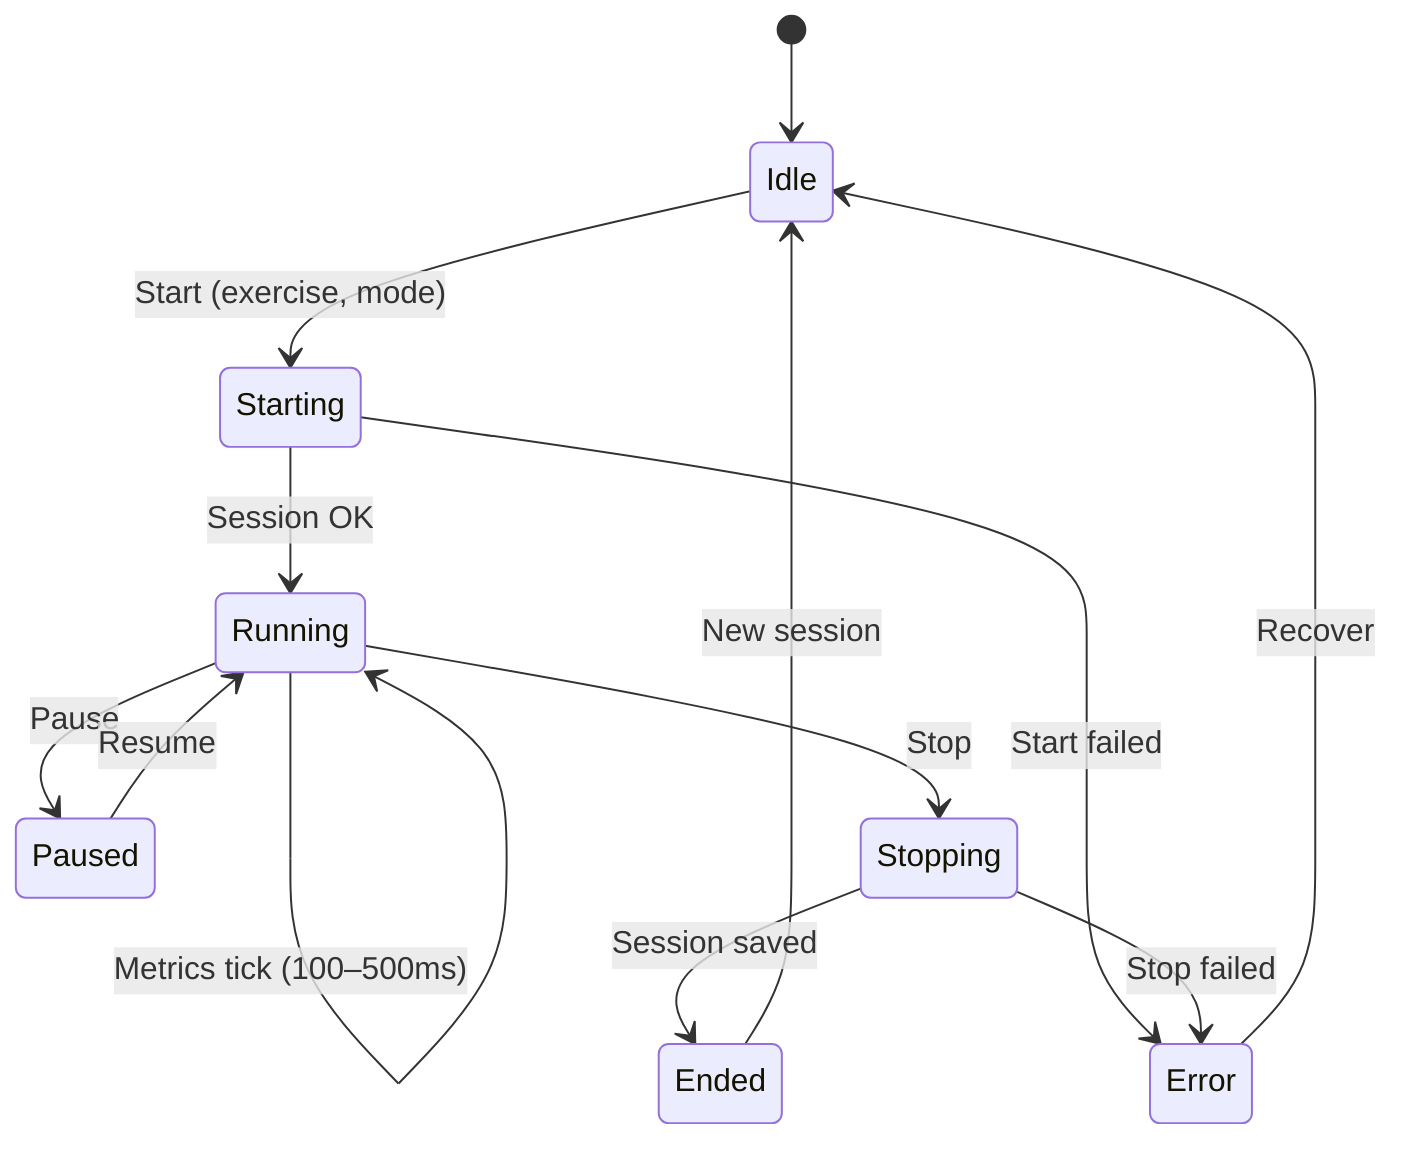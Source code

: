 %% Assessment Session State Machine
stateDiagram-v2
  [*] --> Idle
  Idle --> Starting: Start (exercise, mode)
  Starting --> Running: Session OK
  Starting --> Error: Start failed

  Running --> Running: Metrics tick (100–500ms)
  Running --> Paused: Pause
  Paused --> Running: Resume
  Running --> Stopping: Stop
  Stopping --> Ended: Session saved
  Stopping --> Error: Stop failed
  Ended --> Idle: New session
  Error --> Idle: Recover